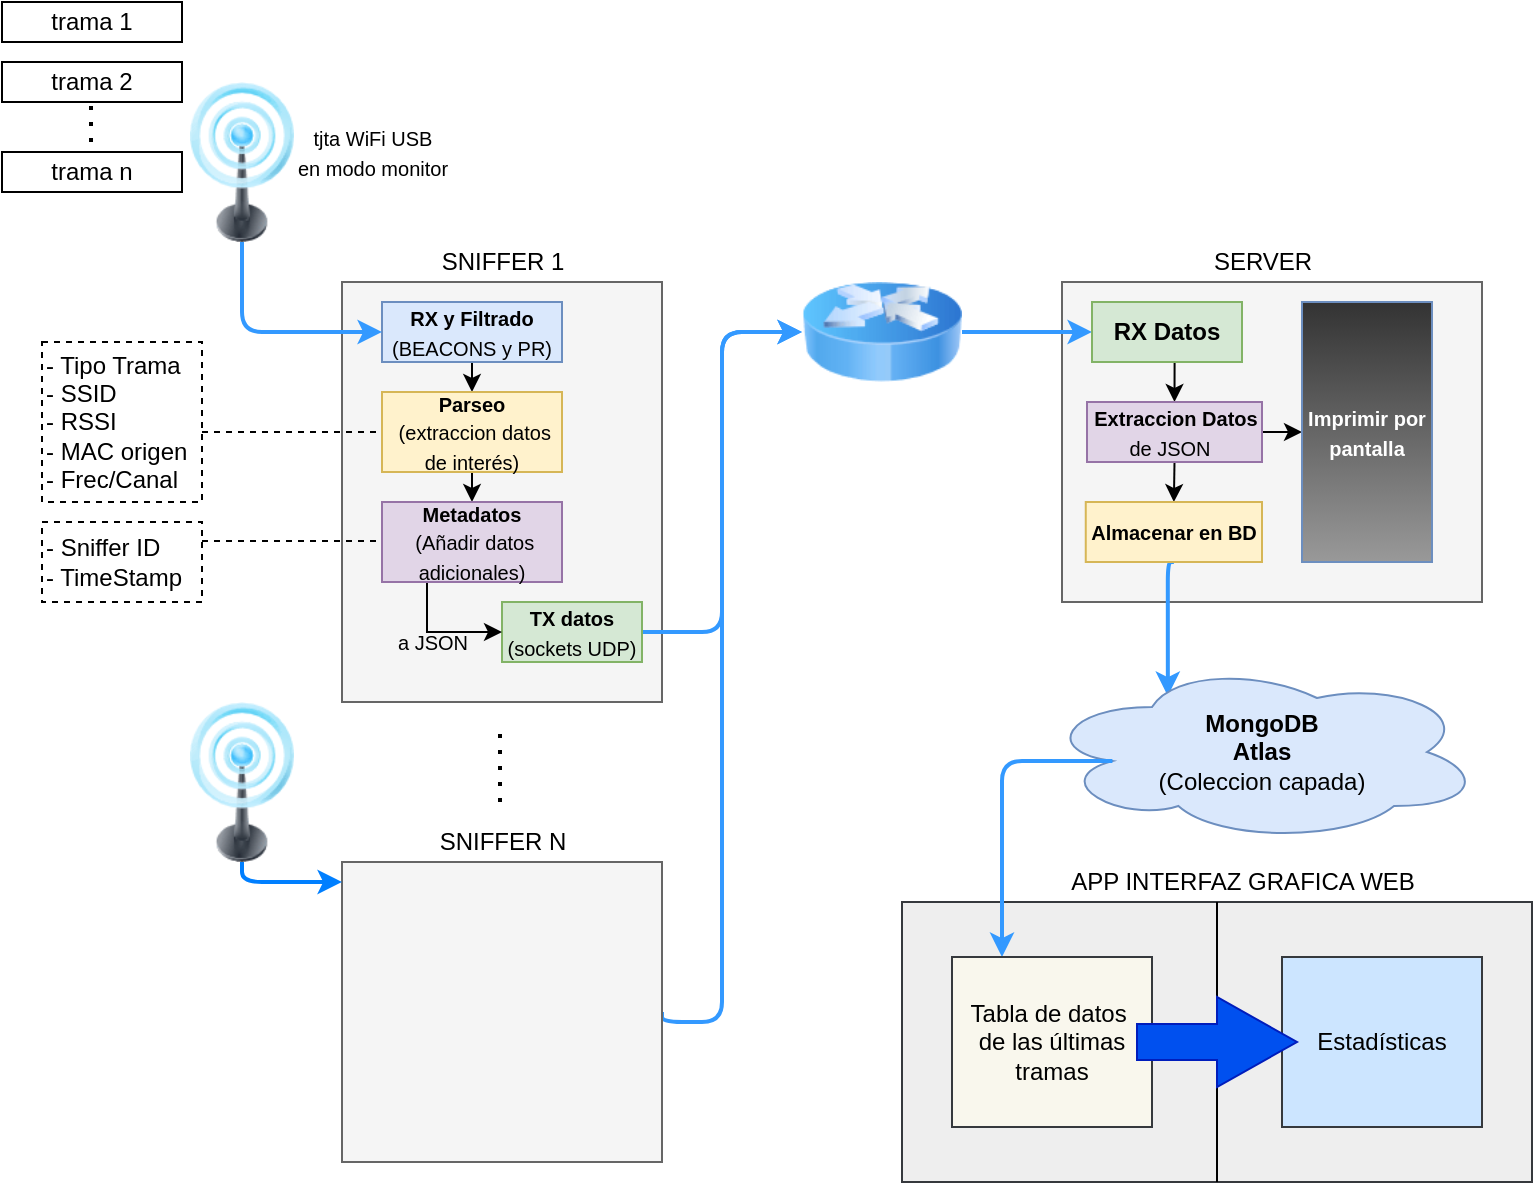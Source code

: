 <mxfile version="13.7.0" type="device"><diagram id="7Iu_Ccutz53uJ9eSMRR_" name="Page-1"><mxGraphModel dx="1185" dy="735" grid="0" gridSize="10" guides="1" tooltips="1" connect="1" arrows="1" fold="1" page="1" pageScale="1" pageWidth="827" pageHeight="1169" math="0" shadow="0"><root><mxCell id="0"/><mxCell id="1" parent="0"/><mxCell id="RwCeVx5oZ5s6EyLNPGB9-2" value="" style="rounded=0;whiteSpace=wrap;html=1;fillColor=#f5f5f5;strokeColor=#666666;fontColor=#333333;" vertex="1" parent="1"><mxGeometry x="190" y="210" width="160" height="210" as="geometry"/></mxCell><mxCell id="RwCeVx5oZ5s6EyLNPGB9-18" style="edgeStyle=orthogonalEdgeStyle;rounded=0;orthogonalLoop=1;jettySize=auto;html=1;exitX=0.5;exitY=1;exitDx=0;exitDy=0;entryX=0.5;entryY=0;entryDx=0;entryDy=0;strokeColor=#000000;" edge="1" parent="1" source="RwCeVx5oZ5s6EyLNPGB9-3" target="RwCeVx5oZ5s6EyLNPGB9-5"><mxGeometry relative="1" as="geometry"/></mxCell><mxCell id="RwCeVx5oZ5s6EyLNPGB9-3" value="&lt;font style=&quot;font-size: 10px&quot;&gt;&lt;b&gt;RX y Filtrado&lt;/b&gt;&lt;br&gt;(BEACONS y PR)&lt;br&gt;&lt;/font&gt;" style="rounded=0;whiteSpace=wrap;html=1;fillColor=#dae8fc;strokeColor=#6c8ebf;" vertex="1" parent="1"><mxGeometry x="210" y="220" width="90" height="30" as="geometry"/></mxCell><mxCell id="RwCeVx5oZ5s6EyLNPGB9-78" style="edgeStyle=orthogonalEdgeStyle;rounded=0;orthogonalLoop=1;jettySize=auto;html=1;exitX=0.5;exitY=1;exitDx=0;exitDy=0;entryX=0.5;entryY=0;entryDx=0;entryDy=0;startArrow=none;startFill=0;endArrow=classic;endFill=1;strokeColor=#000000;strokeWidth=1;" edge="1" parent="1" source="RwCeVx5oZ5s6EyLNPGB9-5" target="RwCeVx5oZ5s6EyLNPGB9-74"><mxGeometry relative="1" as="geometry"/></mxCell><mxCell id="RwCeVx5oZ5s6EyLNPGB9-5" value="&lt;font style=&quot;font-size: 10px&quot;&gt;&lt;b&gt;Parseo&lt;/b&gt;&lt;br&gt;&amp;nbsp;(extraccion datos de interés)&lt;/font&gt;" style="rounded=0;whiteSpace=wrap;html=1;fillColor=#fff2cc;strokeColor=#d6b656;" vertex="1" parent="1"><mxGeometry x="210" y="265" width="90" height="40" as="geometry"/></mxCell><mxCell id="RwCeVx5oZ5s6EyLNPGB9-88" style="edgeStyle=orthogonalEdgeStyle;rounded=1;orthogonalLoop=1;jettySize=auto;html=1;exitX=1;exitY=0.5;exitDx=0;exitDy=0;entryX=0;entryY=0.5;entryDx=0;entryDy=0;startArrow=none;startFill=0;endArrow=classic;endFill=1;strokeWidth=2;strokeColor=#3399FF;" edge="1" parent="1" source="RwCeVx5oZ5s6EyLNPGB9-6" target="RwCeVx5oZ5s6EyLNPGB9-28"><mxGeometry relative="1" as="geometry"><Array as="points"><mxPoint x="380" y="385"/><mxPoint x="380" y="235"/></Array></mxGeometry></mxCell><mxCell id="RwCeVx5oZ5s6EyLNPGB9-6" value="&lt;font style=&quot;font-size: 10px&quot;&gt;&lt;b&gt;TX datos&lt;/b&gt; (sockets UDP)&lt;/font&gt;" style="rounded=0;whiteSpace=wrap;html=1;fillColor=#d5e8d4;strokeColor=#82b366;" vertex="1" parent="1"><mxGeometry x="270" y="370" width="70" height="30" as="geometry"/></mxCell><mxCell id="RwCeVx5oZ5s6EyLNPGB9-15" style="edgeStyle=orthogonalEdgeStyle;rounded=1;orthogonalLoop=1;jettySize=auto;html=1;exitX=0.5;exitY=1;exitDx=0;exitDy=0;entryX=0;entryY=0.5;entryDx=0;entryDy=0;strokeColor=#3399FF;strokeWidth=2;" edge="1" parent="1" source="RwCeVx5oZ5s6EyLNPGB9-9" target="RwCeVx5oZ5s6EyLNPGB9-3"><mxGeometry relative="1" as="geometry"><mxPoint x="140" y="330" as="targetPoint"/></mxGeometry></mxCell><mxCell id="RwCeVx5oZ5s6EyLNPGB9-9" value="" style="image;html=1;image=img/lib/clip_art/telecommunication/Signal_tower_on_128x128.png" vertex="1" parent="1"><mxGeometry x="100" y="110" width="80" height="80" as="geometry"/></mxCell><mxCell id="RwCeVx5oZ5s6EyLNPGB9-17" value="&lt;font style=&quot;font-size: 10px&quot;&gt;tjta WiFi USB&lt;br&gt;en modo monitor&lt;/font&gt;" style="text;html=1;align=center;verticalAlign=middle;resizable=0;points=[];autosize=1;" vertex="1" parent="1"><mxGeometry x="160" y="125" width="90" height="40" as="geometry"/></mxCell><mxCell id="RwCeVx5oZ5s6EyLNPGB9-21" value="&lt;font style=&quot;font-size: 10px&quot;&gt;a JSON&lt;/font&gt;" style="text;html=1;align=center;verticalAlign=middle;resizable=0;points=[];autosize=1;" vertex="1" parent="1"><mxGeometry x="210" y="380" width="50" height="20" as="geometry"/></mxCell><mxCell id="RwCeVx5oZ5s6EyLNPGB9-22" value="SNIFFER 1" style="text;html=1;align=center;verticalAlign=middle;resizable=0;points=[];autosize=1;" vertex="1" parent="1"><mxGeometry x="230" y="190" width="80" height="20" as="geometry"/></mxCell><mxCell id="RwCeVx5oZ5s6EyLNPGB9-23" value="" style="rounded=0;whiteSpace=wrap;html=1;fillColor=#f5f5f5;strokeColor=#666666;fontColor=#333333;" vertex="1" parent="1"><mxGeometry x="550" y="210" width="210" height="160" as="geometry"/></mxCell><mxCell id="RwCeVx5oZ5s6EyLNPGB9-24" value="trama 1" style="rounded=0;whiteSpace=wrap;html=1;rotation=0;" vertex="1" parent="1"><mxGeometry x="20" y="70" width="90" height="20" as="geometry"/></mxCell><mxCell id="RwCeVx5oZ5s6EyLNPGB9-25" value="trama 2&lt;span style=&quot;color: rgba(0 , 0 , 0 , 0) ; font-family: monospace ; font-size: 0px&quot;&gt;%3CmxGraphModel%3E%3Croot%3E%3CmxCell%20id%3D%220%22%2F%3E%3CmxCell%20id%3D%221%22%20parent%3D%220%22%2F%3E%3CmxCell%20id%3D%222%22%20value%3D%22trama%201%22%20style%3D%22rounded%3D0%3BwhiteSpace%3Dwrap%3Bhtml%3D1%3B%22%20vertex%3D%221%22%20parent%3D%221%22%3E%3CmxGeometry%20x%3D%22400%22%20y%3D%2280%22%20width%3D%2290%22%20height%3D%2220%22%20as%3D%22geometry%22%2F%3E%3C%2FmxCell%3E%3C%2Froot%3E%3C%2FmxGraphModel%3E&lt;/span&gt;" style="rounded=0;whiteSpace=wrap;html=1;" vertex="1" parent="1"><mxGeometry x="20" y="100" width="90" height="20" as="geometry"/></mxCell><mxCell id="RwCeVx5oZ5s6EyLNPGB9-26" value="trama n" style="rounded=0;whiteSpace=wrap;html=1;" vertex="1" parent="1"><mxGeometry x="20" y="145" width="90" height="20" as="geometry"/></mxCell><mxCell id="RwCeVx5oZ5s6EyLNPGB9-27" value="" style="endArrow=none;dashed=1;html=1;dashPattern=1 3;strokeWidth=2;" edge="1" parent="1"><mxGeometry width="50" height="50" relative="1" as="geometry"><mxPoint x="64.5" y="140" as="sourcePoint"/><mxPoint x="64.5" y="120" as="targetPoint"/></mxGeometry></mxCell><mxCell id="RwCeVx5oZ5s6EyLNPGB9-50" style="edgeStyle=orthogonalEdgeStyle;rounded=1;orthogonalLoop=1;jettySize=auto;html=1;exitX=1;exitY=0.5;exitDx=0;exitDy=0;entryX=0;entryY=0.5;entryDx=0;entryDy=0;strokeColor=#3399FF;strokeWidth=2;" edge="1" parent="1" source="RwCeVx5oZ5s6EyLNPGB9-28" target="RwCeVx5oZ5s6EyLNPGB9-46"><mxGeometry relative="1" as="geometry"/></mxCell><mxCell id="RwCeVx5oZ5s6EyLNPGB9-28" value="" style="image;html=1;image=img/lib/clip_art/networking/Router_Icon_128x128.png" vertex="1" parent="1"><mxGeometry x="420" y="195" width="80" height="80" as="geometry"/></mxCell><mxCell id="RwCeVx5oZ5s6EyLNPGB9-87" style="edgeStyle=orthogonalEdgeStyle;rounded=1;orthogonalLoop=1;jettySize=auto;html=1;exitX=1;exitY=0.5;exitDx=0;exitDy=0;entryX=0;entryY=0.5;entryDx=0;entryDy=0;startArrow=none;startFill=0;endArrow=classic;endFill=1;strokeWidth=2;strokeColor=#3399FF;" edge="1" parent="1" source="RwCeVx5oZ5s6EyLNPGB9-39" target="RwCeVx5oZ5s6EyLNPGB9-28"><mxGeometry relative="1" as="geometry"><Array as="points"><mxPoint x="380" y="580"/><mxPoint x="380" y="235"/></Array></mxGeometry></mxCell><mxCell id="RwCeVx5oZ5s6EyLNPGB9-39" value="" style="rounded=0;whiteSpace=wrap;html=1;fillColor=#f5f5f5;strokeColor=#666666;fontColor=#333333;" vertex="1" parent="1"><mxGeometry x="190" y="500" width="160" height="150" as="geometry"/></mxCell><mxCell id="RwCeVx5oZ5s6EyLNPGB9-40" value="" style="endArrow=none;dashed=1;html=1;dashPattern=1 3;strokeWidth=2;" edge="1" parent="1"><mxGeometry width="50" height="50" relative="1" as="geometry"><mxPoint x="269" y="470" as="sourcePoint"/><mxPoint x="269" y="430" as="targetPoint"/></mxGeometry></mxCell><mxCell id="RwCeVx5oZ5s6EyLNPGB9-41" value="SNIFFER N" style="text;html=1;align=center;verticalAlign=middle;resizable=0;points=[];autosize=1;" vertex="1" parent="1"><mxGeometry x="230" y="480" width="80" height="20" as="geometry"/></mxCell><mxCell id="RwCeVx5oZ5s6EyLNPGB9-42" style="edgeStyle=orthogonalEdgeStyle;rounded=1;orthogonalLoop=1;jettySize=auto;html=1;exitX=0.5;exitY=1;exitDx=0;exitDy=0;strokeColor=#007FFF;strokeWidth=2;" edge="1" parent="1" source="RwCeVx5oZ5s6EyLNPGB9-43"><mxGeometry relative="1" as="geometry"><mxPoint x="190" y="510" as="targetPoint"/><Array as="points"><mxPoint x="140" y="510"/></Array></mxGeometry></mxCell><mxCell id="RwCeVx5oZ5s6EyLNPGB9-43" value="" style="image;html=1;image=img/lib/clip_art/telecommunication/Signal_tower_on_128x128.png" vertex="1" parent="1"><mxGeometry x="100" y="420" width="80" height="80" as="geometry"/></mxCell><mxCell id="RwCeVx5oZ5s6EyLNPGB9-54" style="edgeStyle=orthogonalEdgeStyle;rounded=0;orthogonalLoop=1;jettySize=auto;html=1;exitX=0.5;exitY=1;exitDx=0;exitDy=0;entryX=0.5;entryY=0;entryDx=0;entryDy=0;strokeColor=#000000;" edge="1" parent="1" source="RwCeVx5oZ5s6EyLNPGB9-46" target="RwCeVx5oZ5s6EyLNPGB9-47"><mxGeometry relative="1" as="geometry"/></mxCell><mxCell id="RwCeVx5oZ5s6EyLNPGB9-46" value="&lt;b&gt;RX Datos&lt;/b&gt;" style="rounded=0;whiteSpace=wrap;html=1;fillColor=#d5e8d4;strokeColor=#82b366;" vertex="1" parent="1"><mxGeometry x="565" y="220" width="75" height="30" as="geometry"/></mxCell><mxCell id="RwCeVx5oZ5s6EyLNPGB9-55" style="edgeStyle=orthogonalEdgeStyle;rounded=0;orthogonalLoop=1;jettySize=auto;html=1;exitX=0.5;exitY=1;exitDx=0;exitDy=0;entryX=0.5;entryY=0;entryDx=0;entryDy=0;strokeColor=#000000;" edge="1" parent="1" source="RwCeVx5oZ5s6EyLNPGB9-47" target="RwCeVx5oZ5s6EyLNPGB9-49"><mxGeometry relative="1" as="geometry"/></mxCell><mxCell id="RwCeVx5oZ5s6EyLNPGB9-91" style="edgeStyle=none;rounded=1;orthogonalLoop=1;jettySize=auto;html=1;exitX=1;exitY=0.5;exitDx=0;exitDy=0;entryX=0;entryY=0.5;entryDx=0;entryDy=0;startArrow=none;startFill=0;endArrow=classic;endFill=1;strokeWidth=1;" edge="1" parent="1" source="RwCeVx5oZ5s6EyLNPGB9-47" target="RwCeVx5oZ5s6EyLNPGB9-48"><mxGeometry relative="1" as="geometry"/></mxCell><mxCell id="RwCeVx5oZ5s6EyLNPGB9-47" value="&lt;font style=&quot;font-size: 10px&quot;&gt;&lt;b&gt;Extraccion Datos&lt;/b&gt; de JSON&lt;span style=&quot;color: rgba(0 , 0 , 0 , 0) ; font-family: monospace&quot;&gt;%&lt;/span&gt;&lt;/font&gt;" style="rounded=0;whiteSpace=wrap;html=1;fillColor=#e1d5e7;strokeColor=#9673a6;" vertex="1" parent="1"><mxGeometry x="562.5" y="270" width="87.5" height="30" as="geometry"/></mxCell><mxCell id="RwCeVx5oZ5s6EyLNPGB9-48" value="&lt;b&gt;&lt;font color=&quot;#ffffff&quot;&gt;&lt;font style=&quot;font-size: 10px&quot;&gt;Imprimir por pantalla&lt;/font&gt;&lt;span style=&quot;font-family: monospace ; font-size: 0px&quot;&gt;%3CmxGraphModel%3E%3Croot%3E%3CmxCell%20id%3D%220%22%2F%3E%3CmxCell%20id%3D%221%22%20parent%3D%220%22%2F%3E%3CmxCell%20id%3D%222%22%20value%3D%22RX%20Datos%22%20style%3D%22rounded%3D0%3BwhiteSpace%3Dwrap%3Bhtml%3D1%3B%22%20vertex%3D%221%22%20parent%3D%221%22%3E%3CmxGeometry%20x%3D%22565%22%20y%3D%22245%22%20width%3D%2265%22%20height%3D%2230%22%20as%3D%22geometry%22%2F%3E%3C%2FmxCell%3E%3C%2Froot%3E%3C%2FmxGraphModel%3E&lt;/span&gt;&lt;/font&gt;&lt;/b&gt;" style="rounded=0;whiteSpace=wrap;html=1;strokeColor=#6c8ebf;fillColor=#333333;gradientColor=#999999;" vertex="1" parent="1"><mxGeometry x="670" y="220" width="65" height="130" as="geometry"/></mxCell><mxCell id="RwCeVx5oZ5s6EyLNPGB9-81" style="edgeStyle=orthogonalEdgeStyle;rounded=1;orthogonalLoop=1;jettySize=auto;html=1;exitX=0.5;exitY=1;exitDx=0;exitDy=0;entryX=0.286;entryY=0.189;entryDx=0;entryDy=0;entryPerimeter=0;startArrow=none;startFill=0;endArrow=classic;endFill=1;strokeWidth=2;strokeColor=#3399FF;" edge="1" parent="1" source="RwCeVx5oZ5s6EyLNPGB9-49" target="RwCeVx5oZ5s6EyLNPGB9-51"><mxGeometry relative="1" as="geometry"><Array as="points"><mxPoint x="603" y="350"/></Array></mxGeometry></mxCell><mxCell id="RwCeVx5oZ5s6EyLNPGB9-49" value="&lt;font style=&quot;font-size: 10px&quot;&gt;&lt;b&gt;Almacenar en BD&lt;/b&gt;&lt;/font&gt;" style="rounded=0;whiteSpace=wrap;html=1;fillColor=#fff2cc;strokeColor=#d6b656;" vertex="1" parent="1"><mxGeometry x="561.88" y="320" width="88.12" height="30" as="geometry"/></mxCell><mxCell id="RwCeVx5oZ5s6EyLNPGB9-51" value="&lt;b&gt;MongoDB&lt;br&gt;Atlas&lt;/b&gt;&lt;br&gt;(Coleccion capada)" style="ellipse;shape=cloud;whiteSpace=wrap;html=1;fillColor=#dae8fc;strokeColor=#6c8ebf;" vertex="1" parent="1"><mxGeometry x="540" y="400" width="220" height="90" as="geometry"/></mxCell><mxCell id="RwCeVx5oZ5s6EyLNPGB9-52" value="" style="rounded=0;whiteSpace=wrap;html=1;fillColor=#eeeeee;strokeColor=#36393d;" vertex="1" parent="1"><mxGeometry x="470" y="520" width="315" height="140" as="geometry"/></mxCell><mxCell id="RwCeVx5oZ5s6EyLNPGB9-53" value="APP INTERFAZ GRAFICA WEB" style="text;html=1;align=center;verticalAlign=middle;resizable=0;points=[];autosize=1;" vertex="1" parent="1"><mxGeometry x="545" y="500" width="190" height="20" as="geometry"/></mxCell><mxCell id="RwCeVx5oZ5s6EyLNPGB9-62" value="SERVER" style="text;html=1;align=center;verticalAlign=middle;resizable=0;points=[];autosize=1;" vertex="1" parent="1"><mxGeometry x="620" y="190" width="60" height="20" as="geometry"/></mxCell><mxCell id="RwCeVx5oZ5s6EyLNPGB9-83" style="edgeStyle=orthogonalEdgeStyle;rounded=1;orthogonalLoop=1;jettySize=auto;html=1;exitX=0.25;exitY=0;exitDx=0;exitDy=0;entryX=0.16;entryY=0.55;entryDx=0;entryDy=0;entryPerimeter=0;startArrow=classic;startFill=1;endArrow=none;endFill=0;strokeWidth=2;strokeColor=#3399FF;" edge="1" parent="1" source="RwCeVx5oZ5s6EyLNPGB9-63" target="RwCeVx5oZ5s6EyLNPGB9-51"><mxGeometry relative="1" as="geometry"><Array as="points"><mxPoint x="520" y="450"/></Array></mxGeometry></mxCell><mxCell id="RwCeVx5oZ5s6EyLNPGB9-63" value="Tabla de datos&amp;nbsp; de las últimas tramas" style="rounded=0;whiteSpace=wrap;html=1;fillColor=#f9f7ed;strokeColor=#36393d;" vertex="1" parent="1"><mxGeometry x="495" y="547.5" width="100" height="85" as="geometry"/></mxCell><mxCell id="RwCeVx5oZ5s6EyLNPGB9-68" value="" style="endArrow=none;html=1;strokeColor=#000000;strokeWidth=1;exitX=0.5;exitY=1;exitDx=0;exitDy=0;entryX=0;entryY=0;entryDx=40;entryDy=31.5;entryPerimeter=0;" edge="1" parent="1" source="RwCeVx5oZ5s6EyLNPGB9-52" target="RwCeVx5oZ5s6EyLNPGB9-79"><mxGeometry width="50" height="50" relative="1" as="geometry"><mxPoint x="627.5" y="680" as="sourcePoint"/><mxPoint x="630" y="730" as="targetPoint"/></mxGeometry></mxCell><mxCell id="RwCeVx5oZ5s6EyLNPGB9-69" value="Estadísticas" style="rounded=0;whiteSpace=wrap;html=1;fillColor=#cce5ff;strokeColor=#36393d;" vertex="1" parent="1"><mxGeometry x="660" y="547.5" width="100" height="85" as="geometry"/></mxCell><mxCell id="RwCeVx5oZ5s6EyLNPGB9-70" value="" style="endArrow=none;html=1;strokeColor=#000000;strokeWidth=1;entryX=0.5;entryY=0;entryDx=0;entryDy=0;exitX=0;exitY=0;exitDx=40;exitDy=13.5;exitPerimeter=0;" edge="1" parent="1" source="RwCeVx5oZ5s6EyLNPGB9-79" target="RwCeVx5oZ5s6EyLNPGB9-52"><mxGeometry width="50" height="50" relative="1" as="geometry"><mxPoint x="628" y="550" as="sourcePoint"/><mxPoint x="440" y="450" as="targetPoint"/></mxGeometry></mxCell><mxCell id="RwCeVx5oZ5s6EyLNPGB9-72" value="" style="endArrow=none;dashed=1;html=1;strokeColor=#000000;strokeWidth=1;entryX=0;entryY=0.5;entryDx=0;entryDy=0;" edge="1" parent="1" target="RwCeVx5oZ5s6EyLNPGB9-5"><mxGeometry width="50" height="50" relative="1" as="geometry"><mxPoint x="120" y="285" as="sourcePoint"/><mxPoint x="130" y="290" as="targetPoint"/></mxGeometry></mxCell><mxCell id="RwCeVx5oZ5s6EyLNPGB9-73" value="&lt;span style=&quot;text-align: justify&quot;&gt;- Tipo Trama&lt;/span&gt;&lt;br&gt;&lt;span style=&quot;text-align: justify&quot;&gt;- SSID&lt;/span&gt;&lt;br&gt;&lt;span style=&quot;text-align: justify&quot;&gt;- RSSI&lt;/span&gt;&lt;br&gt;&lt;span style=&quot;text-align: justify&quot;&gt;- MAC origen&lt;/span&gt;&lt;br&gt;&lt;div style=&quot;text-align: justify&quot;&gt;&lt;span&gt;- Frec/Canal&lt;/span&gt;&lt;/div&gt;" style="rounded=0;whiteSpace=wrap;html=1;dashed=1;align=left;" vertex="1" parent="1"><mxGeometry x="40" y="240" width="80" height="80" as="geometry"/></mxCell><mxCell id="RwCeVx5oZ5s6EyLNPGB9-77" style="edgeStyle=orthogonalEdgeStyle;rounded=0;orthogonalLoop=1;jettySize=auto;html=1;exitX=0.25;exitY=1;exitDx=0;exitDy=0;entryX=0;entryY=0.5;entryDx=0;entryDy=0;startArrow=none;startFill=0;endArrow=classic;endFill=1;strokeColor=#000000;strokeWidth=1;" edge="1" parent="1" source="RwCeVx5oZ5s6EyLNPGB9-74" target="RwCeVx5oZ5s6EyLNPGB9-6"><mxGeometry relative="1" as="geometry"/></mxCell><mxCell id="RwCeVx5oZ5s6EyLNPGB9-74" value="&lt;font style=&quot;font-size: 10px&quot;&gt;&lt;b&gt;Metadatos&lt;/b&gt;&lt;br&gt;&amp;nbsp;(Añadir datos adicionales)&lt;/font&gt;" style="rounded=0;whiteSpace=wrap;html=1;fillColor=#e1d5e7;strokeColor=#9673a6;" vertex="1" parent="1"><mxGeometry x="210" y="320" width="90" height="40" as="geometry"/></mxCell><mxCell id="RwCeVx5oZ5s6EyLNPGB9-75" value="&lt;div style=&quot;text-align: justify&quot;&gt;- Sniffer ID&lt;/div&gt;&lt;div style=&quot;text-align: justify&quot;&gt;- TimeStamp&lt;/div&gt;" style="rounded=0;whiteSpace=wrap;html=1;dashed=1;align=left;" vertex="1" parent="1"><mxGeometry x="40" y="330" width="80" height="40" as="geometry"/></mxCell><mxCell id="RwCeVx5oZ5s6EyLNPGB9-76" value="" style="endArrow=none;dashed=1;html=1;strokeColor=#000000;strokeWidth=1;entryX=0;entryY=0.5;entryDx=0;entryDy=0;" edge="1" parent="1"><mxGeometry width="50" height="50" relative="1" as="geometry"><mxPoint x="120" y="339.5" as="sourcePoint"/><mxPoint x="210" y="339.5" as="targetPoint"/></mxGeometry></mxCell><mxCell id="RwCeVx5oZ5s6EyLNPGB9-79" value="" style="html=1;shadow=0;dashed=0;align=center;verticalAlign=middle;shape=mxgraph.arrows2.arrow;dy=0.6;dx=40;notch=0;strokeColor=#001DBC;fillColor=#0050ef;fontColor=#ffffff;" vertex="1" parent="1"><mxGeometry x="587.5" y="567.5" width="80" height="45" as="geometry"/></mxCell></root></mxGraphModel></diagram></mxfile>